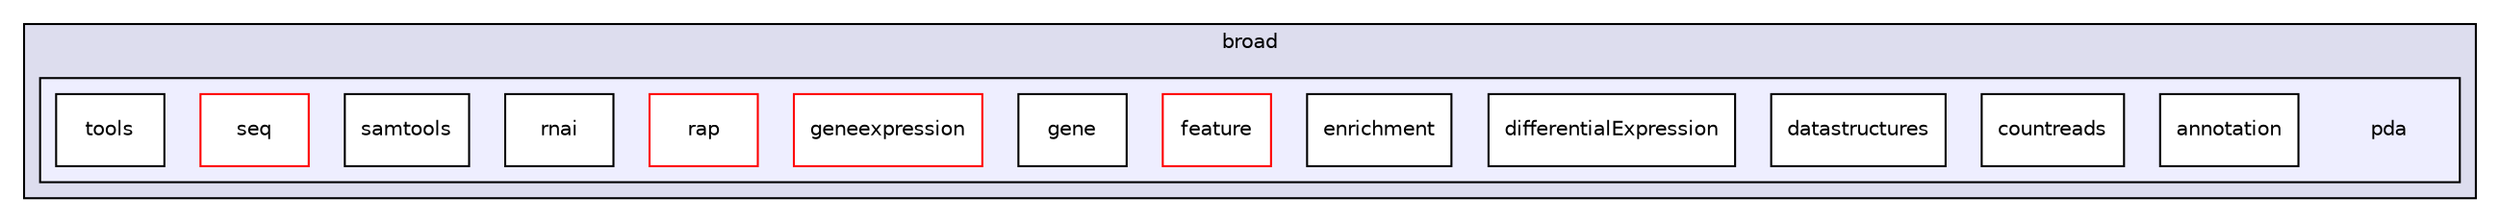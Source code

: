 digraph "java/broad/pda" {
  compound=true
  node [ fontsize="10", fontname="Helvetica"];
  edge [ labelfontsize="10", labelfontname="Helvetica"];
  subgraph clusterdir_3eb2b208b3dbfc04b68be4ee9df17ec9 {
    graph [ bgcolor="#ddddee", pencolor="black", label="broad" fontname="Helvetica", fontsize="10", URL="dir_3eb2b208b3dbfc04b68be4ee9df17ec9.html"]
  subgraph clusterdir_8530d4a580cb4d50cf384308e0640be3 {
    graph [ bgcolor="#eeeeff", pencolor="black", label="" URL="dir_8530d4a580cb4d50cf384308e0640be3.html"];
    dir_8530d4a580cb4d50cf384308e0640be3 [shape=plaintext label="pda"];
    dir_9be31fe7960eb9499bd01579f9da3c1a [shape=box label="annotation" color="black" fillcolor="white" style="filled" URL="dir_9be31fe7960eb9499bd01579f9da3c1a.html"];
    dir_bafdb70b98627e0fb1d578de4e075b5a [shape=box label="countreads" color="black" fillcolor="white" style="filled" URL="dir_bafdb70b98627e0fb1d578de4e075b5a.html"];
    dir_d1e61662168c4233344d080280ca0007 [shape=box label="datastructures" color="black" fillcolor="white" style="filled" URL="dir_d1e61662168c4233344d080280ca0007.html"];
    dir_619cd4a646bd48d846260cac15b0c100 [shape=box label="differentialExpression" color="black" fillcolor="white" style="filled" URL="dir_619cd4a646bd48d846260cac15b0c100.html"];
    dir_c9e7e7960fc07a7d5c962f5577abe69f [shape=box label="enrichment" color="black" fillcolor="white" style="filled" URL="dir_c9e7e7960fc07a7d5c962f5577abe69f.html"];
    dir_151083ec242d78a4fd487aca604255ae [shape=box label="feature" color="red" fillcolor="white" style="filled" URL="dir_151083ec242d78a4fd487aca604255ae.html"];
    dir_cd74c5063b602c5cb44c4e4f3bf2eb0b [shape=box label="gene" color="black" fillcolor="white" style="filled" URL="dir_cd74c5063b602c5cb44c4e4f3bf2eb0b.html"];
    dir_27041ca1dfd1e0dcc00a80cd0109628e [shape=box label="geneexpression" color="red" fillcolor="white" style="filled" URL="dir_27041ca1dfd1e0dcc00a80cd0109628e.html"];
    dir_631c59e8f603a6b5700b3aca8ba8ab62 [shape=box label="rap" color="red" fillcolor="white" style="filled" URL="dir_631c59e8f603a6b5700b3aca8ba8ab62.html"];
    dir_87328bac70ff1185a0780a61cc18c00d [shape=box label="rnai" color="black" fillcolor="white" style="filled" URL="dir_87328bac70ff1185a0780a61cc18c00d.html"];
    dir_0cb260f31f742d93669d9d6741ca4a65 [shape=box label="samtools" color="black" fillcolor="white" style="filled" URL="dir_0cb260f31f742d93669d9d6741ca4a65.html"];
    dir_40e28ab81d2798526c2fdce0497e5b74 [shape=box label="seq" color="red" fillcolor="white" style="filled" URL="dir_40e28ab81d2798526c2fdce0497e5b74.html"];
    dir_d1bdad6d3e11f6c4f85fc5d8a454caa4 [shape=box label="tools" color="black" fillcolor="white" style="filled" URL="dir_d1bdad6d3e11f6c4f85fc5d8a454caa4.html"];
  }
  }
}

